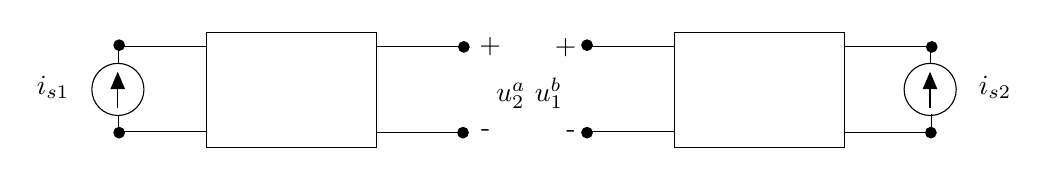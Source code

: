 \begin{tikzpicture}[y=-1cm]
\sf
\path (-1.68,3.022) node[text=black,anchor=base east] {$i_{s1}$};
\draw[black] (-1.18,3.28) -- (-1.18,3.522);
\draw[black] (-1.18,2.642) -- (-1.18,2.413);
\path (9.624,3.022) node[text=black,anchor=base west] {$i_{s2}$};
\draw[black] (9.138,2.642) -- (9.138,2.467);
\draw[black] (9.151,3.522) -- (9.151,3.267);
\path (4.591,3.109) node[text=black,anchor=base east] {$u_{1}^{b}$};
\path (3.496,3.109) node[text=black,anchor=base west] {$u_{2}^{a}$};
\path (3.54,2.498) node[text=black,anchor=base] {+};
\path (3.484,3.553) node[text=black,anchor=base] {-};
\draw[black] (2.107,2.42) -- (3.189,2.42);
\draw[black] (2.096,3.509) -- (3.178,3.509);
\draw[black] (-1.153,2.42) -- (-0.071,2.42);
\draw[black] (-1.153,3.498) -- (-0.071,3.498);
\draw[black] (-0.06,2.242) rectangle (2.098,3.698);
\filldraw[black] (3.196,3.509) ellipse (0.067cm and 0.067cm);
\filldraw[black] (3.207,2.42) ellipse (0.067cm and 0.067cm);
\filldraw[black] (-1.171,3.509) ellipse (0.067cm and 0.067cm);
\filldraw[black] (-1.171,2.398) ellipse (0.067cm and 0.067cm);
\path (4.5,2.511) node[text=black,anchor=base] {+};
\path (4.567,3.567) node[text=black,anchor=base] {-};
\draw[black] (8.049,2.42) -- (9.131,2.42);
\draw[black] (8.038,3.509) -- (9.12,3.509);
\draw[black] (4.789,2.42) -- (5.871,2.42);
\draw[black] (4.789,3.498) -- (5.871,3.498);
\draw[black] (5.882,2.242) rectangle (8.04,3.698);
\filldraw[black] (9.138,3.509) ellipse (0.067cm and 0.067cm);
\filldraw[black] (9.149,2.42) ellipse (0.067cm and 0.067cm);
\filldraw[black] (4.771,3.509) ellipse (0.067cm and 0.067cm);
\filldraw[black] (4.771,2.398) ellipse (0.067cm and 0.067cm);
\draw[arrows=-triangle 45,black] (-1.189,3.191) -- (-1.189,2.736);
\draw[arrows=-triangle 45,black] (9.127,3.191) -- (9.127,2.736);
\draw[black] (-1.187,2.96) ellipse (0.331cm and 0.331cm);
\draw[black] (9.129,2.96) ellipse (0.331cm and 0.331cm);

\end{tikzpicture}%

%% Configure (x)emacs for this file ...
%% Local Variables:
%% mode: latex
%% End: